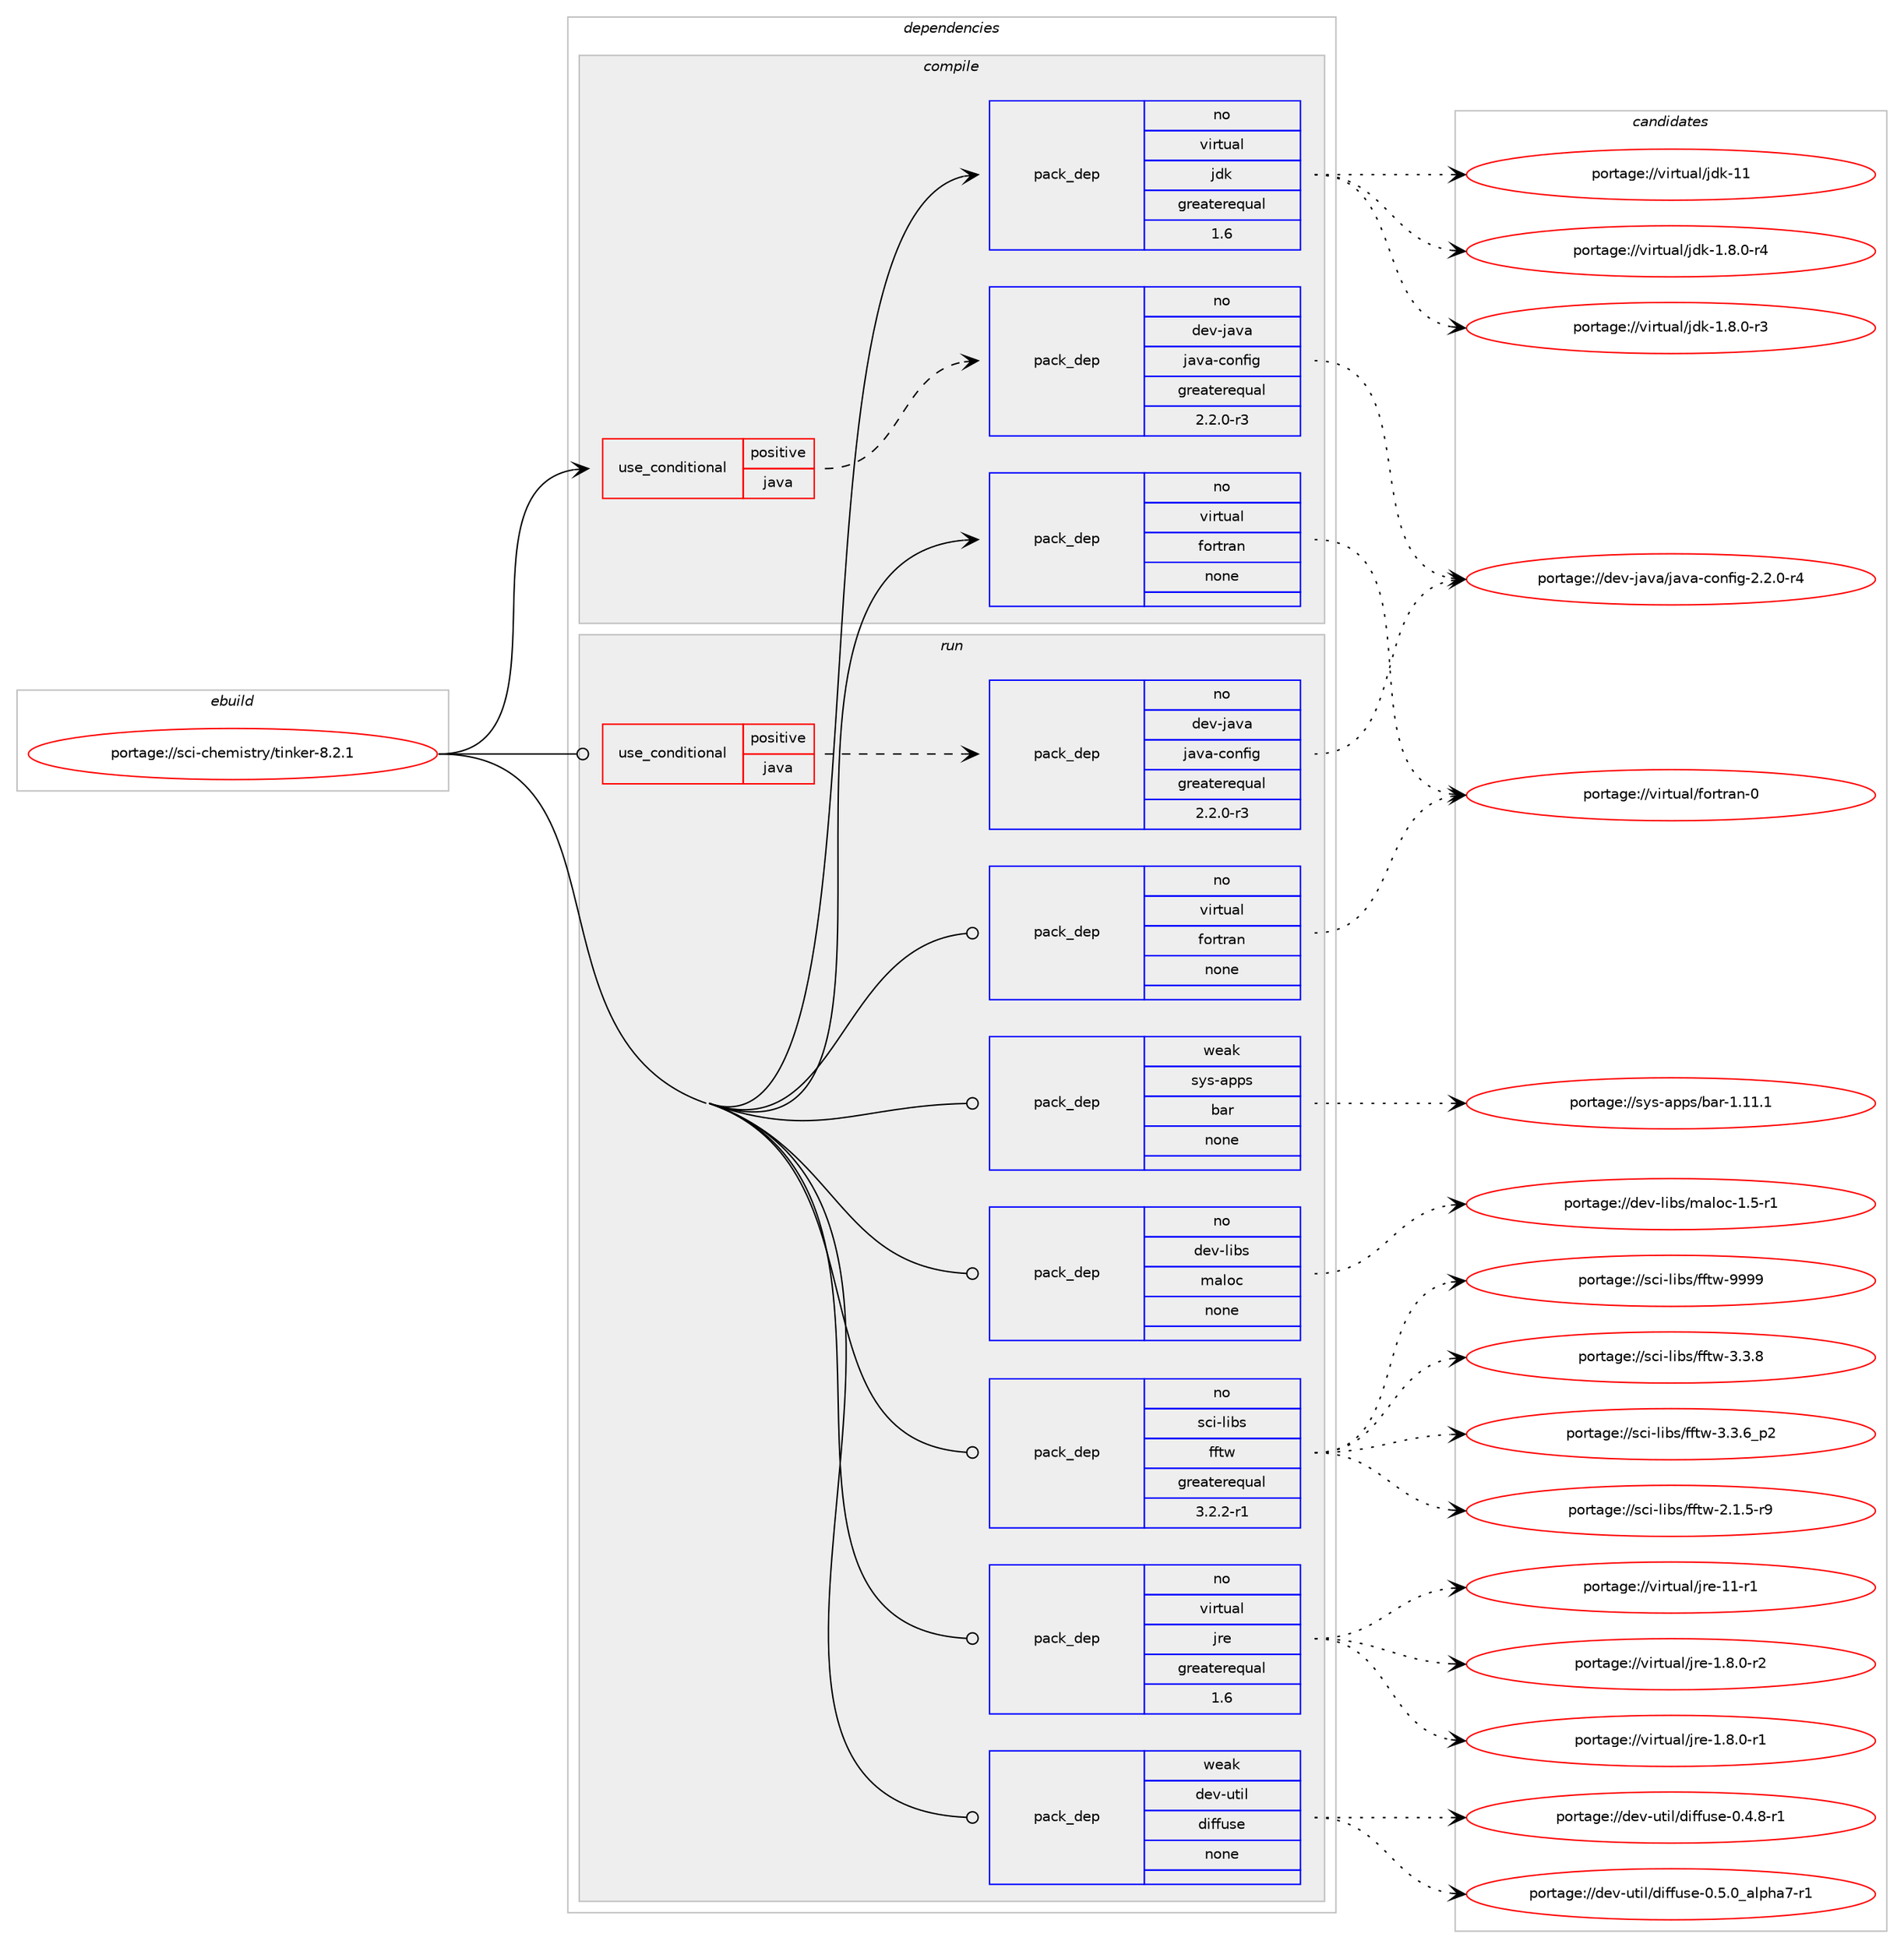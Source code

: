 digraph prolog {

# *************
# Graph options
# *************

newrank=true;
concentrate=true;
compound=true;
graph [rankdir=LR,fontname=Helvetica,fontsize=10,ranksep=1.5];#, ranksep=2.5, nodesep=0.2];
edge  [arrowhead=vee];
node  [fontname=Helvetica,fontsize=10];

# **********
# The ebuild
# **********

subgraph cluster_leftcol {
color=gray;
rank=same;
label=<<i>ebuild</i>>;
id [label="portage://sci-chemistry/tinker-8.2.1", color=red, width=4, href="../sci-chemistry/tinker-8.2.1.svg"];
}

# ****************
# The dependencies
# ****************

subgraph cluster_midcol {
color=gray;
label=<<i>dependencies</i>>;
subgraph cluster_compile {
fillcolor="#eeeeee";
style=filled;
label=<<i>compile</i>>;
subgraph cond17506 {
dependency88259 [label=<<TABLE BORDER="0" CELLBORDER="1" CELLSPACING="0" CELLPADDING="4"><TR><TD ROWSPAN="3" CELLPADDING="10">use_conditional</TD></TR><TR><TD>positive</TD></TR><TR><TD>java</TD></TR></TABLE>>, shape=none, color=red];
subgraph pack69191 {
dependency88260 [label=<<TABLE BORDER="0" CELLBORDER="1" CELLSPACING="0" CELLPADDING="4" WIDTH="220"><TR><TD ROWSPAN="6" CELLPADDING="30">pack_dep</TD></TR><TR><TD WIDTH="110">no</TD></TR><TR><TD>dev-java</TD></TR><TR><TD>java-config</TD></TR><TR><TD>greaterequal</TD></TR><TR><TD>2.2.0-r3</TD></TR></TABLE>>, shape=none, color=blue];
}
dependency88259:e -> dependency88260:w [weight=20,style="dashed",arrowhead="vee"];
}
id:e -> dependency88259:w [weight=20,style="solid",arrowhead="vee"];
subgraph pack69192 {
dependency88261 [label=<<TABLE BORDER="0" CELLBORDER="1" CELLSPACING="0" CELLPADDING="4" WIDTH="220"><TR><TD ROWSPAN="6" CELLPADDING="30">pack_dep</TD></TR><TR><TD WIDTH="110">no</TD></TR><TR><TD>virtual</TD></TR><TR><TD>fortran</TD></TR><TR><TD>none</TD></TR><TR><TD></TD></TR></TABLE>>, shape=none, color=blue];
}
id:e -> dependency88261:w [weight=20,style="solid",arrowhead="vee"];
subgraph pack69193 {
dependency88262 [label=<<TABLE BORDER="0" CELLBORDER="1" CELLSPACING="0" CELLPADDING="4" WIDTH="220"><TR><TD ROWSPAN="6" CELLPADDING="30">pack_dep</TD></TR><TR><TD WIDTH="110">no</TD></TR><TR><TD>virtual</TD></TR><TR><TD>jdk</TD></TR><TR><TD>greaterequal</TD></TR><TR><TD>1.6</TD></TR></TABLE>>, shape=none, color=blue];
}
id:e -> dependency88262:w [weight=20,style="solid",arrowhead="vee"];
}
subgraph cluster_compileandrun {
fillcolor="#eeeeee";
style=filled;
label=<<i>compile and run</i>>;
}
subgraph cluster_run {
fillcolor="#eeeeee";
style=filled;
label=<<i>run</i>>;
subgraph cond17507 {
dependency88263 [label=<<TABLE BORDER="0" CELLBORDER="1" CELLSPACING="0" CELLPADDING="4"><TR><TD ROWSPAN="3" CELLPADDING="10">use_conditional</TD></TR><TR><TD>positive</TD></TR><TR><TD>java</TD></TR></TABLE>>, shape=none, color=red];
subgraph pack69194 {
dependency88264 [label=<<TABLE BORDER="0" CELLBORDER="1" CELLSPACING="0" CELLPADDING="4" WIDTH="220"><TR><TD ROWSPAN="6" CELLPADDING="30">pack_dep</TD></TR><TR><TD WIDTH="110">no</TD></TR><TR><TD>dev-java</TD></TR><TR><TD>java-config</TD></TR><TR><TD>greaterequal</TD></TR><TR><TD>2.2.0-r3</TD></TR></TABLE>>, shape=none, color=blue];
}
dependency88263:e -> dependency88264:w [weight=20,style="dashed",arrowhead="vee"];
}
id:e -> dependency88263:w [weight=20,style="solid",arrowhead="odot"];
subgraph pack69195 {
dependency88265 [label=<<TABLE BORDER="0" CELLBORDER="1" CELLSPACING="0" CELLPADDING="4" WIDTH="220"><TR><TD ROWSPAN="6" CELLPADDING="30">pack_dep</TD></TR><TR><TD WIDTH="110">no</TD></TR><TR><TD>dev-libs</TD></TR><TR><TD>maloc</TD></TR><TR><TD>none</TD></TR><TR><TD></TD></TR></TABLE>>, shape=none, color=blue];
}
id:e -> dependency88265:w [weight=20,style="solid",arrowhead="odot"];
subgraph pack69196 {
dependency88266 [label=<<TABLE BORDER="0" CELLBORDER="1" CELLSPACING="0" CELLPADDING="4" WIDTH="220"><TR><TD ROWSPAN="6" CELLPADDING="30">pack_dep</TD></TR><TR><TD WIDTH="110">no</TD></TR><TR><TD>sci-libs</TD></TR><TR><TD>fftw</TD></TR><TR><TD>greaterequal</TD></TR><TR><TD>3.2.2-r1</TD></TR></TABLE>>, shape=none, color=blue];
}
id:e -> dependency88266:w [weight=20,style="solid",arrowhead="odot"];
subgraph pack69197 {
dependency88267 [label=<<TABLE BORDER="0" CELLBORDER="1" CELLSPACING="0" CELLPADDING="4" WIDTH="220"><TR><TD ROWSPAN="6" CELLPADDING="30">pack_dep</TD></TR><TR><TD WIDTH="110">no</TD></TR><TR><TD>virtual</TD></TR><TR><TD>fortran</TD></TR><TR><TD>none</TD></TR><TR><TD></TD></TR></TABLE>>, shape=none, color=blue];
}
id:e -> dependency88267:w [weight=20,style="solid",arrowhead="odot"];
subgraph pack69198 {
dependency88268 [label=<<TABLE BORDER="0" CELLBORDER="1" CELLSPACING="0" CELLPADDING="4" WIDTH="220"><TR><TD ROWSPAN="6" CELLPADDING="30">pack_dep</TD></TR><TR><TD WIDTH="110">no</TD></TR><TR><TD>virtual</TD></TR><TR><TD>jre</TD></TR><TR><TD>greaterequal</TD></TR><TR><TD>1.6</TD></TR></TABLE>>, shape=none, color=blue];
}
id:e -> dependency88268:w [weight=20,style="solid",arrowhead="odot"];
subgraph pack69199 {
dependency88269 [label=<<TABLE BORDER="0" CELLBORDER="1" CELLSPACING="0" CELLPADDING="4" WIDTH="220"><TR><TD ROWSPAN="6" CELLPADDING="30">pack_dep</TD></TR><TR><TD WIDTH="110">weak</TD></TR><TR><TD>dev-util</TD></TR><TR><TD>diffuse</TD></TR><TR><TD>none</TD></TR><TR><TD></TD></TR></TABLE>>, shape=none, color=blue];
}
id:e -> dependency88269:w [weight=20,style="solid",arrowhead="odot"];
subgraph pack69200 {
dependency88270 [label=<<TABLE BORDER="0" CELLBORDER="1" CELLSPACING="0" CELLPADDING="4" WIDTH="220"><TR><TD ROWSPAN="6" CELLPADDING="30">pack_dep</TD></TR><TR><TD WIDTH="110">weak</TD></TR><TR><TD>sys-apps</TD></TR><TR><TD>bar</TD></TR><TR><TD>none</TD></TR><TR><TD></TD></TR></TABLE>>, shape=none, color=blue];
}
id:e -> dependency88270:w [weight=20,style="solid",arrowhead="odot"];
}
}

# **************
# The candidates
# **************

subgraph cluster_choices {
rank=same;
color=gray;
label=<<i>candidates</i>>;

subgraph choice69191 {
color=black;
nodesep=1;
choice10010111845106971189747106971189745991111101021051034550465046484511452 [label="portage://dev-java/java-config-2.2.0-r4", color=red, width=4,href="../dev-java/java-config-2.2.0-r4.svg"];
dependency88260:e -> choice10010111845106971189747106971189745991111101021051034550465046484511452:w [style=dotted,weight="100"];
}
subgraph choice69192 {
color=black;
nodesep=1;
choice1181051141161179710847102111114116114971104548 [label="portage://virtual/fortran-0", color=red, width=4,href="../virtual/fortran-0.svg"];
dependency88261:e -> choice1181051141161179710847102111114116114971104548:w [style=dotted,weight="100"];
}
subgraph choice69193 {
color=black;
nodesep=1;
choice1181051141161179710847106100107454949 [label="portage://virtual/jdk-11", color=red, width=4,href="../virtual/jdk-11.svg"];
choice11810511411611797108471061001074549465646484511452 [label="portage://virtual/jdk-1.8.0-r4", color=red, width=4,href="../virtual/jdk-1.8.0-r4.svg"];
choice11810511411611797108471061001074549465646484511451 [label="portage://virtual/jdk-1.8.0-r3", color=red, width=4,href="../virtual/jdk-1.8.0-r3.svg"];
dependency88262:e -> choice1181051141161179710847106100107454949:w [style=dotted,weight="100"];
dependency88262:e -> choice11810511411611797108471061001074549465646484511452:w [style=dotted,weight="100"];
dependency88262:e -> choice11810511411611797108471061001074549465646484511451:w [style=dotted,weight="100"];
}
subgraph choice69194 {
color=black;
nodesep=1;
choice10010111845106971189747106971189745991111101021051034550465046484511452 [label="portage://dev-java/java-config-2.2.0-r4", color=red, width=4,href="../dev-java/java-config-2.2.0-r4.svg"];
dependency88264:e -> choice10010111845106971189747106971189745991111101021051034550465046484511452:w [style=dotted,weight="100"];
}
subgraph choice69195 {
color=black;
nodesep=1;
choice1001011184510810598115471099710811199454946534511449 [label="portage://dev-libs/maloc-1.5-r1", color=red, width=4,href="../dev-libs/maloc-1.5-r1.svg"];
dependency88265:e -> choice1001011184510810598115471099710811199454946534511449:w [style=dotted,weight="100"];
}
subgraph choice69196 {
color=black;
nodesep=1;
choice115991054510810598115471021021161194557575757 [label="portage://sci-libs/fftw-9999", color=red, width=4,href="../sci-libs/fftw-9999.svg"];
choice11599105451081059811547102102116119455146514656 [label="portage://sci-libs/fftw-3.3.8", color=red, width=4,href="../sci-libs/fftw-3.3.8.svg"];
choice115991054510810598115471021021161194551465146549511250 [label="portage://sci-libs/fftw-3.3.6_p2", color=red, width=4,href="../sci-libs/fftw-3.3.6_p2.svg"];
choice115991054510810598115471021021161194550464946534511457 [label="portage://sci-libs/fftw-2.1.5-r9", color=red, width=4,href="../sci-libs/fftw-2.1.5-r9.svg"];
dependency88266:e -> choice115991054510810598115471021021161194557575757:w [style=dotted,weight="100"];
dependency88266:e -> choice11599105451081059811547102102116119455146514656:w [style=dotted,weight="100"];
dependency88266:e -> choice115991054510810598115471021021161194551465146549511250:w [style=dotted,weight="100"];
dependency88266:e -> choice115991054510810598115471021021161194550464946534511457:w [style=dotted,weight="100"];
}
subgraph choice69197 {
color=black;
nodesep=1;
choice1181051141161179710847102111114116114971104548 [label="portage://virtual/fortran-0", color=red, width=4,href="../virtual/fortran-0.svg"];
dependency88267:e -> choice1181051141161179710847102111114116114971104548:w [style=dotted,weight="100"];
}
subgraph choice69198 {
color=black;
nodesep=1;
choice11810511411611797108471061141014549494511449 [label="portage://virtual/jre-11-r1", color=red, width=4,href="../virtual/jre-11-r1.svg"];
choice11810511411611797108471061141014549465646484511450 [label="portage://virtual/jre-1.8.0-r2", color=red, width=4,href="../virtual/jre-1.8.0-r2.svg"];
choice11810511411611797108471061141014549465646484511449 [label="portage://virtual/jre-1.8.0-r1", color=red, width=4,href="../virtual/jre-1.8.0-r1.svg"];
dependency88268:e -> choice11810511411611797108471061141014549494511449:w [style=dotted,weight="100"];
dependency88268:e -> choice11810511411611797108471061141014549465646484511450:w [style=dotted,weight="100"];
dependency88268:e -> choice11810511411611797108471061141014549465646484511449:w [style=dotted,weight="100"];
}
subgraph choice69199 {
color=black;
nodesep=1;
choice1001011184511711610510847100105102102117115101454846534648959710811210497554511449 [label="portage://dev-util/diffuse-0.5.0_alpha7-r1", color=red, width=4,href="../dev-util/diffuse-0.5.0_alpha7-r1.svg"];
choice10010111845117116105108471001051021021171151014548465246564511449 [label="portage://dev-util/diffuse-0.4.8-r1", color=red, width=4,href="../dev-util/diffuse-0.4.8-r1.svg"];
dependency88269:e -> choice1001011184511711610510847100105102102117115101454846534648959710811210497554511449:w [style=dotted,weight="100"];
dependency88269:e -> choice10010111845117116105108471001051021021171151014548465246564511449:w [style=dotted,weight="100"];
}
subgraph choice69200 {
color=black;
nodesep=1;
choice115121115459711211211547989711445494649494649 [label="portage://sys-apps/bar-1.11.1", color=red, width=4,href="../sys-apps/bar-1.11.1.svg"];
dependency88270:e -> choice115121115459711211211547989711445494649494649:w [style=dotted,weight="100"];
}
}

}
